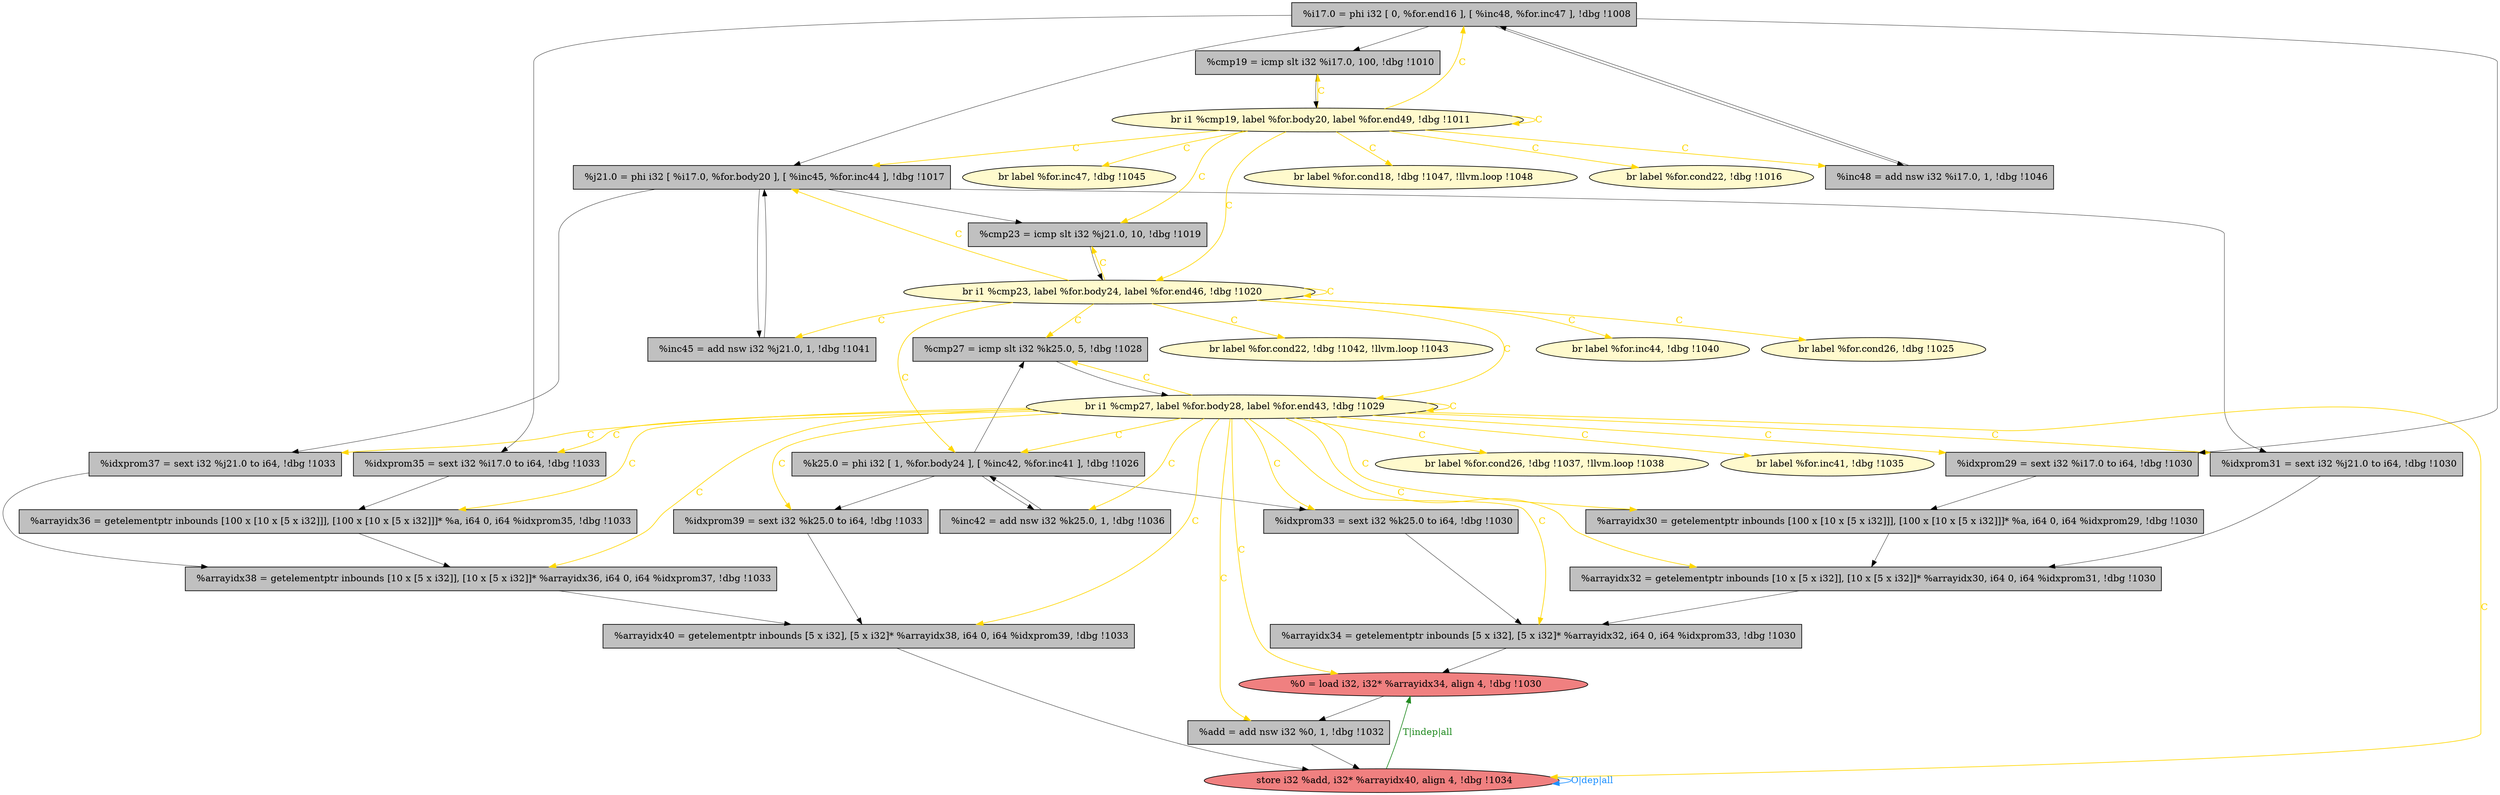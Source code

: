 
digraph G {


node782 [fillcolor=grey,label="  %j21.0 = phi i32 [ %i17.0, %for.body20 ], [ %inc45, %for.inc44 ], !dbg !1017",shape=rectangle,style=filled ]
node781 [fillcolor=grey,label="  %arrayidx30 = getelementptr inbounds [100 x [10 x [5 x i32]]], [100 x [10 x [5 x i32]]]* %a, i64 0, i64 %idxprom29, !dbg !1030",shape=rectangle,style=filled ]
node779 [fillcolor=grey,label="  %idxprom31 = sext i32 %j21.0 to i64, !dbg !1030",shape=rectangle,style=filled ]
node776 [fillcolor=grey,label="  %arrayidx40 = getelementptr inbounds [5 x i32], [5 x i32]* %arrayidx38, i64 0, i64 %idxprom39, !dbg !1033",shape=rectangle,style=filled ]
node773 [fillcolor=lemonchiffon,label="  br label %for.cond26, !dbg !1037, !llvm.loop !1038",shape=ellipse,style=filled ]
node778 [fillcolor=grey,label="  %idxprom39 = sext i32 %k25.0 to i64, !dbg !1033",shape=rectangle,style=filled ]
node772 [fillcolor=grey,label="  %cmp23 = icmp slt i32 %j21.0, 10, !dbg !1019",shape=rectangle,style=filled ]
node775 [fillcolor=grey,label="  %idxprom33 = sext i32 %k25.0 to i64, !dbg !1030",shape=rectangle,style=filled ]
node770 [fillcolor=grey,label="  %idxprom35 = sext i32 %i17.0 to i64, !dbg !1033",shape=rectangle,style=filled ]
node767 [fillcolor=grey,label="  %arrayidx34 = getelementptr inbounds [5 x i32], [5 x i32]* %arrayidx32, i64 0, i64 %idxprom33, !dbg !1030",shape=rectangle,style=filled ]
node753 [fillcolor=lemonchiffon,label="  br label %for.cond18, !dbg !1047, !llvm.loop !1048",shape=ellipse,style=filled ]
node783 [fillcolor=grey,label="  %idxprom29 = sext i32 %i17.0 to i64, !dbg !1030",shape=rectangle,style=filled ]
node769 [fillcolor=lemonchiffon,label="  br label %for.cond22, !dbg !1042, !llvm.loop !1043",shape=ellipse,style=filled ]
node752 [fillcolor=grey,label="  %k25.0 = phi i32 [ 1, %for.body24 ], [ %inc42, %for.inc41 ], !dbg !1026",shape=rectangle,style=filled ]
node754 [fillcolor=lemonchiffon,label="  br i1 %cmp19, label %for.body20, label %for.end49, !dbg !1011",shape=ellipse,style=filled ]
node766 [fillcolor=lemonchiffon,label="  br label %for.cond22, !dbg !1016",shape=ellipse,style=filled ]
node751 [fillcolor=grey,label="  %add = add nsw i32 %0, 1, !dbg !1032",shape=rectangle,style=filled ]
node749 [fillcolor=lemonchiffon,label="  br label %for.inc44, !dbg !1040",shape=ellipse,style=filled ]
node777 [fillcolor=grey,label="  %arrayidx32 = getelementptr inbounds [10 x [5 x i32]], [10 x [5 x i32]]* %arrayidx30, i64 0, i64 %idxprom31, !dbg !1030",shape=rectangle,style=filled ]
node761 [fillcolor=lemonchiffon,label="  br i1 %cmp23, label %for.body24, label %for.end46, !dbg !1020",shape=ellipse,style=filled ]
node774 [fillcolor=lemonchiffon,label="  br label %for.inc41, !dbg !1035",shape=ellipse,style=filled ]
node771 [fillcolor=lightcoral,label="  store i32 %add, i32* %arrayidx40, align 4, !dbg !1034",shape=ellipse,style=filled ]
node768 [fillcolor=grey,label="  %arrayidx36 = getelementptr inbounds [100 x [10 x [5 x i32]]], [100 x [10 x [5 x i32]]]* %a, i64 0, i64 %idxprom35, !dbg !1033",shape=rectangle,style=filled ]
node750 [fillcolor=lemonchiffon,label="  br i1 %cmp27, label %for.body28, label %for.end43, !dbg !1029",shape=ellipse,style=filled ]
node756 [fillcolor=grey,label="  %inc48 = add nsw i32 %i17.0, 1, !dbg !1046",shape=rectangle,style=filled ]
node764 [fillcolor=grey,label="  %inc45 = add nsw i32 %j21.0, 1, !dbg !1041",shape=rectangle,style=filled ]
node780 [fillcolor=grey,label="  %arrayidx38 = getelementptr inbounds [10 x [5 x i32]], [10 x [5 x i32]]* %arrayidx36, i64 0, i64 %idxprom37, !dbg !1033",shape=rectangle,style=filled ]
node760 [fillcolor=grey,label="  %cmp19 = icmp slt i32 %i17.0, 100, !dbg !1010",shape=rectangle,style=filled ]
node758 [fillcolor=lightcoral,label="  %0 = load i32, i32* %arrayidx34, align 4, !dbg !1030",shape=ellipse,style=filled ]
node765 [fillcolor=grey,label="  %idxprom37 = sext i32 %j21.0 to i64, !dbg !1033",shape=rectangle,style=filled ]
node759 [fillcolor=lemonchiffon,label="  br label %for.inc47, !dbg !1045",shape=ellipse,style=filled ]
node757 [fillcolor=grey,label="  %i17.0 = phi i32 [ 0, %for.end16 ], [ %inc48, %for.inc47 ], !dbg !1008",shape=rectangle,style=filled ]
node755 [fillcolor=lemonchiffon,label="  br label %for.cond26, !dbg !1025",shape=ellipse,style=filled ]
node762 [fillcolor=grey,label="  %cmp27 = icmp slt i32 %k25.0, 5, !dbg !1028",shape=rectangle,style=filled ]
node763 [fillcolor=grey,label="  %inc42 = add nsw i32 %k25.0, 1, !dbg !1036",shape=rectangle,style=filled ]

node750->node781 [style=solid,color=gold,label="C",penwidth=1.0,fontcolor=gold ]
node761->node752 [style=solid,color=gold,label="C",penwidth=1.0,fontcolor=gold ]
node754->node772 [style=solid,color=gold,label="C",penwidth=1.0,fontcolor=gold ]
node782->node772 [style=solid,color=black,label="",penwidth=0.5,fontcolor=black ]
node752->node778 [style=solid,color=black,label="",penwidth=0.5,fontcolor=black ]
node782->node764 [style=solid,color=black,label="",penwidth=0.5,fontcolor=black ]
node757->node760 [style=solid,color=black,label="",penwidth=0.5,fontcolor=black ]
node770->node768 [style=solid,color=black,label="",penwidth=0.5,fontcolor=black ]
node783->node781 [style=solid,color=black,label="",penwidth=0.5,fontcolor=black ]
node777->node767 [style=solid,color=black,label="",penwidth=0.5,fontcolor=black ]
node780->node776 [style=solid,color=black,label="",penwidth=0.5,fontcolor=black ]
node750->node763 [style=solid,color=gold,label="C",penwidth=1.0,fontcolor=gold ]
node750->node783 [style=solid,color=gold,label="C",penwidth=1.0,fontcolor=gold ]
node779->node777 [style=solid,color=black,label="",penwidth=0.5,fontcolor=black ]
node757->node770 [style=solid,color=black,label="",penwidth=0.5,fontcolor=black ]
node752->node775 [style=solid,color=black,label="",penwidth=0.5,fontcolor=black ]
node757->node782 [style=solid,color=black,label="",penwidth=0.5,fontcolor=black ]
node772->node761 [style=solid,color=black,label="",penwidth=0.5,fontcolor=black ]
node758->node751 [style=solid,color=black,label="",penwidth=0.5,fontcolor=black ]
node756->node757 [style=solid,color=black,label="",penwidth=0.5,fontcolor=black ]
node751->node771 [style=solid,color=black,label="",penwidth=0.5,fontcolor=black ]
node776->node771 [style=solid,color=black,label="",penwidth=0.5,fontcolor=black ]
node750->node774 [style=solid,color=gold,label="C",penwidth=1.0,fontcolor=gold ]
node750->node780 [style=solid,color=gold,label="C",penwidth=1.0,fontcolor=gold ]
node750->node767 [style=solid,color=gold,label="C",penwidth=1.0,fontcolor=gold ]
node767->node758 [style=solid,color=black,label="",penwidth=0.5,fontcolor=black ]
node750->node773 [style=solid,color=gold,label="C",penwidth=1.0,fontcolor=gold ]
node750->node771 [style=solid,color=gold,label="C",penwidth=1.0,fontcolor=gold ]
node750->node762 [style=solid,color=gold,label="C",penwidth=1.0,fontcolor=gold ]
node750->node751 [style=solid,color=gold,label="C",penwidth=1.0,fontcolor=gold ]
node761->node764 [style=solid,color=gold,label="C",penwidth=1.0,fontcolor=gold ]
node750->node776 [style=solid,color=gold,label="C",penwidth=1.0,fontcolor=gold ]
node761->node769 [style=solid,color=gold,label="C",penwidth=1.0,fontcolor=gold ]
node752->node762 [style=solid,color=black,label="",penwidth=0.5,fontcolor=black ]
node750->node765 [style=solid,color=gold,label="C",penwidth=1.0,fontcolor=gold ]
node771->node758 [style=solid,color=forestgreen,label="T|indep|all",penwidth=1.0,fontcolor=forestgreen ]
node757->node756 [style=solid,color=black,label="",penwidth=0.5,fontcolor=black ]
node761->node782 [style=solid,color=gold,label="C",penwidth=1.0,fontcolor=gold ]
node750->node750 [style=solid,color=gold,label="C",penwidth=1.0,fontcolor=gold ]
node754->node759 [style=solid,color=gold,label="C",penwidth=1.0,fontcolor=gold ]
node781->node777 [style=solid,color=black,label="",penwidth=0.5,fontcolor=black ]
node782->node765 [style=solid,color=black,label="",penwidth=0.5,fontcolor=black ]
node750->node752 [style=solid,color=gold,label="C",penwidth=1.0,fontcolor=gold ]
node761->node772 [style=solid,color=gold,label="C",penwidth=1.0,fontcolor=gold ]
node782->node779 [style=solid,color=black,label="",penwidth=0.5,fontcolor=black ]
node761->node750 [style=solid,color=gold,label="C",penwidth=1.0,fontcolor=gold ]
node761->node762 [style=solid,color=gold,label="C",penwidth=1.0,fontcolor=gold ]
node754->node756 [style=solid,color=gold,label="C",penwidth=1.0,fontcolor=gold ]
node750->node770 [style=solid,color=gold,label="C",penwidth=1.0,fontcolor=gold ]
node750->node768 [style=solid,color=gold,label="C",penwidth=1.0,fontcolor=gold ]
node750->node777 [style=solid,color=gold,label="C",penwidth=1.0,fontcolor=gold ]
node768->node780 [style=solid,color=black,label="",penwidth=0.5,fontcolor=black ]
node750->node779 [style=solid,color=gold,label="C",penwidth=1.0,fontcolor=gold ]
node754->node757 [style=solid,color=gold,label="C",penwidth=1.0,fontcolor=gold ]
node750->node758 [style=solid,color=gold,label="C",penwidth=1.0,fontcolor=gold ]
node754->node766 [style=solid,color=gold,label="C",penwidth=1.0,fontcolor=gold ]
node750->node775 [style=solid,color=gold,label="C",penwidth=1.0,fontcolor=gold ]
node752->node763 [style=solid,color=black,label="",penwidth=0.5,fontcolor=black ]
node757->node783 [style=solid,color=black,label="",penwidth=0.5,fontcolor=black ]
node754->node760 [style=solid,color=gold,label="C",penwidth=1.0,fontcolor=gold ]
node754->node753 [style=solid,color=gold,label="C",penwidth=1.0,fontcolor=gold ]
node778->node776 [style=solid,color=black,label="",penwidth=0.5,fontcolor=black ]
node750->node778 [style=solid,color=gold,label="C",penwidth=1.0,fontcolor=gold ]
node754->node761 [style=solid,color=gold,label="C",penwidth=1.0,fontcolor=gold ]
node771->node771 [style=solid,color=dodgerblue,label="O|dep|all",penwidth=1.0,fontcolor=dodgerblue ]
node754->node782 [style=solid,color=gold,label="C",penwidth=1.0,fontcolor=gold ]
node754->node754 [style=solid,color=gold,label="C",penwidth=1.0,fontcolor=gold ]
node761->node761 [style=solid,color=gold,label="C",penwidth=1.0,fontcolor=gold ]
node762->node750 [style=solid,color=black,label="",penwidth=0.5,fontcolor=black ]
node765->node780 [style=solid,color=black,label="",penwidth=0.5,fontcolor=black ]
node761->node755 [style=solid,color=gold,label="C",penwidth=1.0,fontcolor=gold ]
node760->node754 [style=solid,color=black,label="",penwidth=0.5,fontcolor=black ]
node763->node752 [style=solid,color=black,label="",penwidth=0.5,fontcolor=black ]
node764->node782 [style=solid,color=black,label="",penwidth=0.5,fontcolor=black ]
node775->node767 [style=solid,color=black,label="",penwidth=0.5,fontcolor=black ]
node761->node749 [style=solid,color=gold,label="C",penwidth=1.0,fontcolor=gold ]


}
